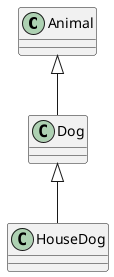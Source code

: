 @startuml
'https://plantuml.com/sequence-diagram

class Animal
class Dog extends Animal
class HouseDog extends Dog

@enduml